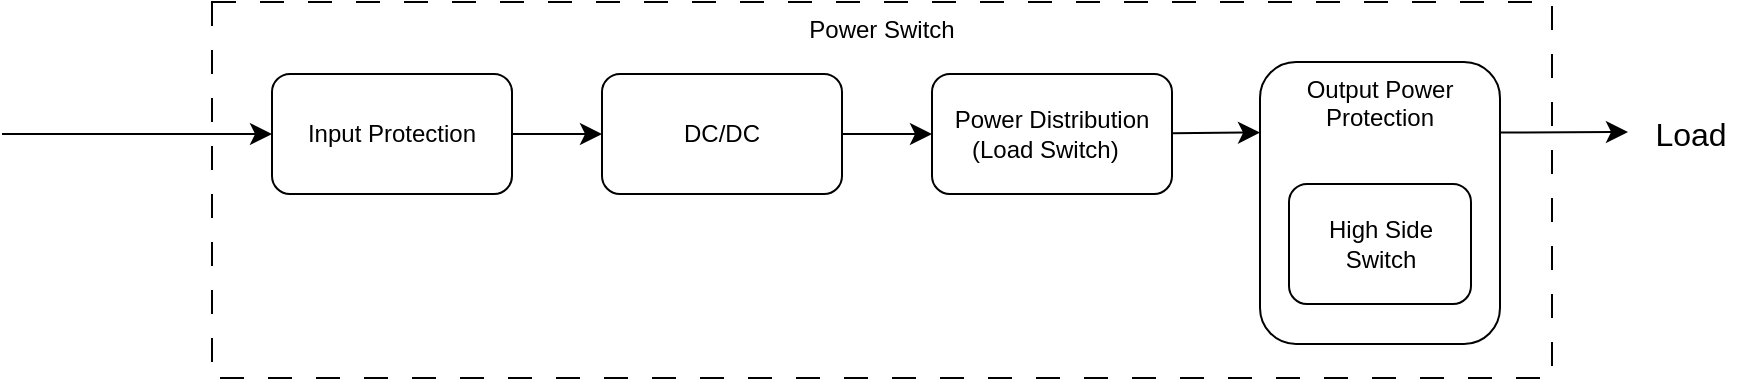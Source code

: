 <mxfile version="24.4.0" type="device">
  <diagram name="Seite-1" id="ZP08srKs3PBr9InOV-i7">
    <mxGraphModel dx="1173" dy="717" grid="0" gridSize="10" guides="1" tooltips="1" connect="1" arrows="1" fold="1" page="0" pageScale="1" pageWidth="827" pageHeight="1169" math="0" shadow="0">
      <root>
        <mxCell id="0" />
        <mxCell id="1" parent="0" />
        <mxCell id="Nqd4xRNDWNyRvfAMd3r8-8" style="edgeStyle=none;curved=1;rounded=0;orthogonalLoop=1;jettySize=auto;html=1;fontSize=12;startSize=8;endSize=8;" edge="1" parent="1" source="Nqd4xRNDWNyRvfAMd3r8-1" target="Nqd4xRNDWNyRvfAMd3r8-3">
          <mxGeometry relative="1" as="geometry" />
        </mxCell>
        <mxCell id="Nqd4xRNDWNyRvfAMd3r8-13" style="edgeStyle=none;curved=1;rounded=0;orthogonalLoop=1;jettySize=auto;html=1;fontSize=12;startSize=8;endSize=8;startArrow=classic;startFill=1;endArrow=none;endFill=0;" edge="1" parent="1" source="Nqd4xRNDWNyRvfAMd3r8-1">
          <mxGeometry relative="1" as="geometry">
            <mxPoint x="-163" y="176" as="targetPoint" />
          </mxGeometry>
        </mxCell>
        <mxCell id="Nqd4xRNDWNyRvfAMd3r8-1" value="Input Protection" style="rounded=1;whiteSpace=wrap;html=1;" vertex="1" parent="1">
          <mxGeometry x="-28" y="146" width="120" height="60" as="geometry" />
        </mxCell>
        <mxCell id="Nqd4xRNDWNyRvfAMd3r8-10" style="edgeStyle=none;curved=1;rounded=0;orthogonalLoop=1;jettySize=auto;html=1;fontSize=12;startSize=8;endSize=8;" edge="1" parent="1" source="Nqd4xRNDWNyRvfAMd3r8-3" target="Nqd4xRNDWNyRvfAMd3r8-4">
          <mxGeometry relative="1" as="geometry" />
        </mxCell>
        <mxCell id="Nqd4xRNDWNyRvfAMd3r8-3" value="DC/DC" style="rounded=1;whiteSpace=wrap;html=1;" vertex="1" parent="1">
          <mxGeometry x="137" y="146" width="120" height="60" as="geometry" />
        </mxCell>
        <mxCell id="Nqd4xRNDWNyRvfAMd3r8-7" style="edgeStyle=none;curved=1;rounded=0;orthogonalLoop=1;jettySize=auto;html=1;entryX=0;entryY=0.25;entryDx=0;entryDy=0;fontSize=12;startSize=8;endSize=8;" edge="1" parent="1" source="Nqd4xRNDWNyRvfAMd3r8-4" target="Nqd4xRNDWNyRvfAMd3r8-5">
          <mxGeometry relative="1" as="geometry" />
        </mxCell>
        <mxCell id="Nqd4xRNDWNyRvfAMd3r8-4" value="Power Distribution&lt;div&gt;(Load Switch)&lt;span style=&quot;white-space: pre;&quot;&gt;&#x9;&lt;/span&gt;&lt;/div&gt;" style="rounded=1;whiteSpace=wrap;html=1;" vertex="1" parent="1">
          <mxGeometry x="302" y="146" width="120" height="60" as="geometry" />
        </mxCell>
        <mxCell id="Nqd4xRNDWNyRvfAMd3r8-11" style="edgeStyle=none;curved=1;rounded=0;orthogonalLoop=1;jettySize=auto;html=1;fontSize=12;startSize=8;endSize=8;exitX=1;exitY=0.25;exitDx=0;exitDy=0;" edge="1" parent="1" source="Nqd4xRNDWNyRvfAMd3r8-5">
          <mxGeometry relative="1" as="geometry">
            <mxPoint x="650" y="175" as="targetPoint" />
          </mxGeometry>
        </mxCell>
        <mxCell id="Nqd4xRNDWNyRvfAMd3r8-5" value="Output Power Protection" style="rounded=1;whiteSpace=wrap;html=1;verticalAlign=top;" vertex="1" parent="1">
          <mxGeometry x="466" y="140" width="120" height="141" as="geometry" />
        </mxCell>
        <mxCell id="Nqd4xRNDWNyRvfAMd3r8-6" value="High Side Switch" style="rounded=1;whiteSpace=wrap;html=1;" vertex="1" parent="1">
          <mxGeometry x="480.5" y="201" width="91" height="60" as="geometry" />
        </mxCell>
        <mxCell id="Nqd4xRNDWNyRvfAMd3r8-12" value="Load" style="text;html=1;align=center;verticalAlign=middle;resizable=0;points=[];autosize=1;strokeColor=none;fillColor=none;fontSize=16;" vertex="1" parent="1">
          <mxGeometry x="654" y="160.5" width="54" height="31" as="geometry" />
        </mxCell>
        <mxCell id="Nqd4xRNDWNyRvfAMd3r8-14" value="Power Switch" style="rounded=0;whiteSpace=wrap;html=1;fillColor=none;verticalAlign=top;dashed=1;dashPattern=12 12;" vertex="1" parent="1">
          <mxGeometry x="-58" y="110" width="670" height="188" as="geometry" />
        </mxCell>
      </root>
    </mxGraphModel>
  </diagram>
</mxfile>
